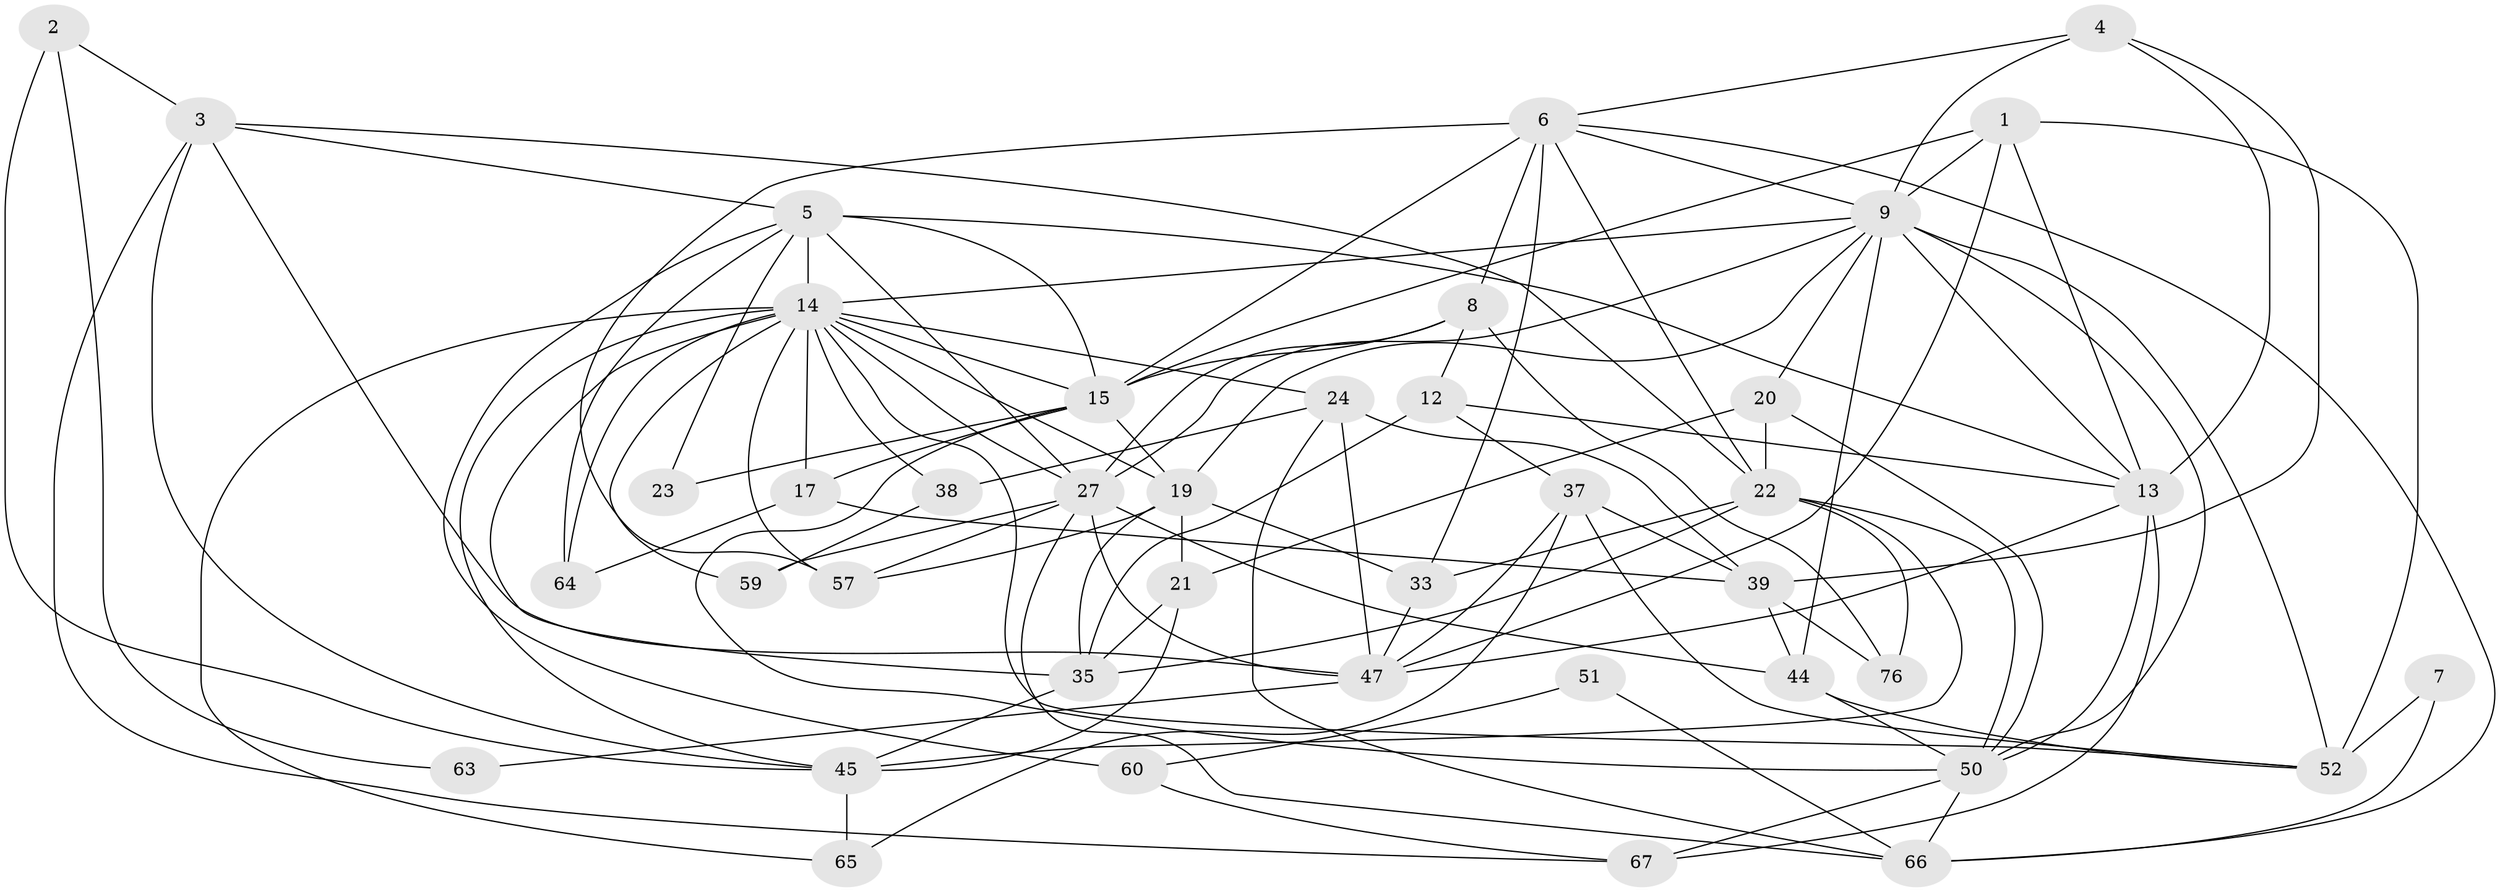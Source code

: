 // original degree distribution, {3: 0.2682926829268293, 4: 0.2926829268292683, 2: 0.14634146341463414, 7: 0.07317073170731707, 6: 0.08536585365853659, 5: 0.12195121951219512, 8: 0.012195121951219513}
// Generated by graph-tools (version 1.1) at 2025/15/03/09/25 04:15:19]
// undirected, 41 vertices, 111 edges
graph export_dot {
graph [start="1"]
  node [color=gray90,style=filled];
  1 [super="+78"];
  2;
  3 [super="+42"];
  4;
  5 [super="+10"];
  6 [super="+16"];
  7;
  8 [super="+25"];
  9 [super="+18+11"];
  12;
  13 [super="+46+32+74"];
  14 [super="+36+31"];
  15 [super="+62+29+53"];
  17 [super="+55"];
  19 [super="+28"];
  20;
  21 [super="+61"];
  22 [super="+34+30"];
  23;
  24 [super="+26"];
  27 [super="+73+40+80"];
  33;
  35 [super="+69+81"];
  37 [super="+79+68"];
  38;
  39;
  44 [super="+48"];
  45;
  47 [super="+72"];
  50 [super="+71"];
  51;
  52 [super="+77+70"];
  57;
  59;
  60;
  63;
  64;
  65;
  66;
  67;
  76;
  1 -- 9;
  1 -- 15;
  1 -- 47;
  1 -- 52;
  1 -- 13;
  2 -- 45;
  2 -- 63;
  2 -- 3;
  3 -- 67;
  3 -- 45;
  3 -- 5;
  3 -- 22;
  3 -- 47;
  4 -- 39;
  4 -- 6;
  4 -- 13;
  4 -- 9;
  5 -- 23;
  5 -- 64;
  5 -- 60;
  5 -- 15 [weight=3];
  5 -- 13;
  5 -- 14 [weight=2];
  5 -- 27;
  6 -- 33;
  6 -- 66;
  6 -- 57;
  6 -- 15 [weight=2];
  6 -- 8;
  6 -- 22;
  6 -- 9;
  7 -- 66;
  7 -- 52;
  8 -- 12;
  8 -- 76;
  8 -- 27;
  8 -- 15 [weight=2];
  9 -- 44;
  9 -- 19;
  9 -- 27;
  9 -- 52;
  9 -- 50;
  9 -- 20;
  9 -- 14;
  9 -- 13;
  12 -- 37;
  12 -- 13;
  12 -- 35;
  13 -- 47;
  13 -- 50;
  13 -- 67;
  14 -- 17;
  14 -- 65;
  14 -- 24;
  14 -- 27;
  14 -- 64;
  14 -- 35 [weight=3];
  14 -- 45;
  14 -- 19 [weight=2];
  14 -- 52;
  14 -- 57;
  14 -- 59;
  14 -- 38;
  14 -- 15;
  15 -- 19;
  15 -- 50;
  15 -- 23;
  15 -- 17;
  17 -- 64;
  17 -- 39;
  19 -- 57 [weight=2];
  19 -- 33;
  19 -- 35;
  19 -- 21;
  20 -- 22;
  20 -- 50;
  20 -- 21;
  21 -- 45;
  21 -- 35;
  22 -- 33;
  22 -- 45;
  22 -- 76;
  22 -- 35;
  22 -- 50;
  24 -- 47;
  24 -- 38 [weight=2];
  24 -- 39;
  24 -- 66;
  27 -- 59 [weight=2];
  27 -- 44;
  27 -- 57;
  27 -- 47;
  27 -- 66;
  33 -- 47;
  35 -- 45;
  37 -- 47;
  37 -- 65;
  37 -- 52 [weight=2];
  37 -- 39;
  38 -- 59;
  39 -- 44;
  39 -- 76;
  44 -- 52;
  44 -- 50;
  45 -- 65;
  47 -- 63;
  50 -- 66;
  50 -- 67;
  51 -- 60;
  51 -- 66;
  60 -- 67;
}
